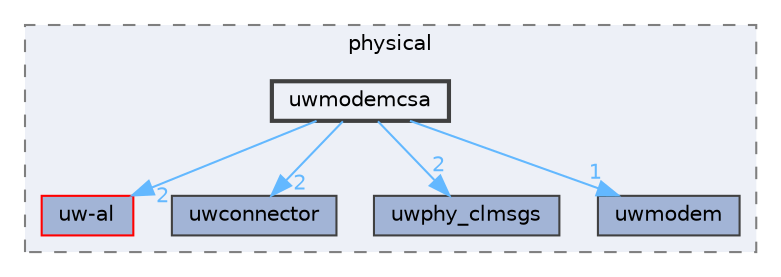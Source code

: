 digraph "uwmodemcsa"
{
 // LATEX_PDF_SIZE
  bgcolor="transparent";
  edge [fontname=Helvetica,fontsize=10,labelfontname=Helvetica,labelfontsize=10];
  node [fontname=Helvetica,fontsize=10,shape=box,height=0.2,width=0.4];
  compound=true
  subgraph clusterdir_72e4c916a7f28a58468fd1f36d6e4463 {
    graph [ bgcolor="#edf0f7", pencolor="grey50", label="physical", fontname=Helvetica,fontsize=10 style="filled,dashed", URL="dir_72e4c916a7f28a58468fd1f36d6e4463.html",tooltip=""]
  dir_22f4f8ff8791849c68712423f6f475cc [label="uw-al", fillcolor="#a2b4d6", color="red", style="filled", URL="dir_22f4f8ff8791849c68712423f6f475cc.html",tooltip=""];
  dir_2991212d198adb95bc316ff59612b25f [label="uwconnector", fillcolor="#a2b4d6", color="grey25", style="filled", URL="dir_2991212d198adb95bc316ff59612b25f.html",tooltip=""];
  dir_92cd2884c7b6ca3cfe95d707ff9d1394 [label="uwphy_clmsgs", fillcolor="#a2b4d6", color="grey25", style="filled", URL="dir_92cd2884c7b6ca3cfe95d707ff9d1394.html",tooltip=""];
  dir_9dd89c4ae6c92e9fac380ce84ffcd40f [label="uwmodem", fillcolor="#a2b4d6", color="grey25", style="filled", URL="dir_9dd89c4ae6c92e9fac380ce84ffcd40f.html",tooltip=""];
  dir_42fd7f40d13b87bd88e6636f71ecb5e4 [label="uwmodemcsa", fillcolor="#edf0f7", color="grey25", style="filled,bold", URL="dir_42fd7f40d13b87bd88e6636f71ecb5e4.html",tooltip=""];
  }
  dir_42fd7f40d13b87bd88e6636f71ecb5e4->dir_22f4f8ff8791849c68712423f6f475cc [headlabel="2", labeldistance=1.5 headhref="dir_000064_000030.html" href="dir_000064_000030.html" color="steelblue1" fontcolor="steelblue1"];
  dir_42fd7f40d13b87bd88e6636f71ecb5e4->dir_2991212d198adb95bc316ff59612b25f [headlabel="2", labeldistance=1.5 headhref="dir_000064_000042.html" href="dir_000064_000042.html" color="steelblue1" fontcolor="steelblue1"];
  dir_42fd7f40d13b87bd88e6636f71ecb5e4->dir_92cd2884c7b6ca3cfe95d707ff9d1394 [headlabel="2", labeldistance=1.5 headhref="dir_000064_000076.html" href="dir_000064_000076.html" color="steelblue1" fontcolor="steelblue1"];
  dir_42fd7f40d13b87bd88e6636f71ecb5e4->dir_9dd89c4ae6c92e9fac380ce84ffcd40f [headlabel="1", labeldistance=1.5 headhref="dir_000064_000063.html" href="dir_000064_000063.html" color="steelblue1" fontcolor="steelblue1"];
}
